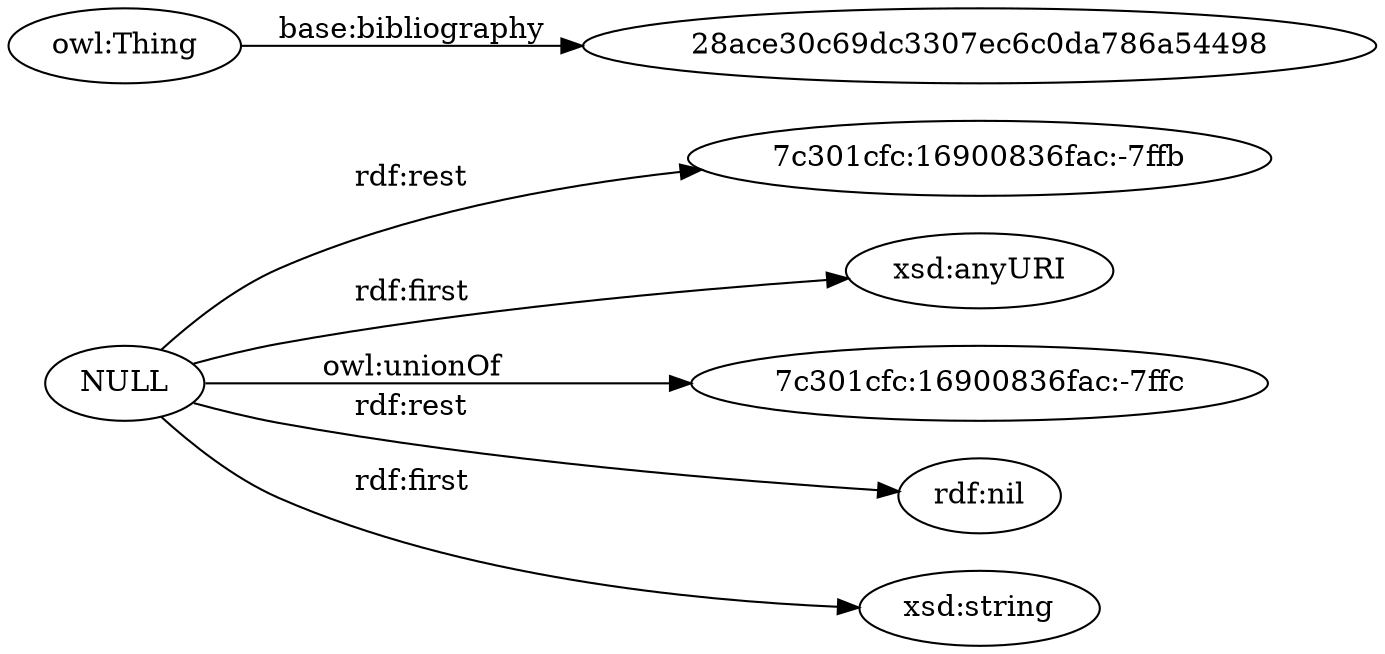 digraph ar2dtool_diagram { 
rankdir=LR;
size="1501"
	"NULL" -> "7c301cfc:16900836fac:-7ffb" [ label = "rdf:rest" ];
	"NULL" -> "xsd:anyURI" [ label = "rdf:first" ];
	"NULL" -> "7c301cfc:16900836fac:-7ffc" [ label = "owl:unionOf" ];
	"NULL" -> "rdf:nil" [ label = "rdf:rest" ];
	"NULL" -> "xsd:string" [ label = "rdf:first" ];
	"owl:Thing" -> "28ace30c69dc3307ec6c0da786a54498" [ label = "base:bibliography" ];

}
